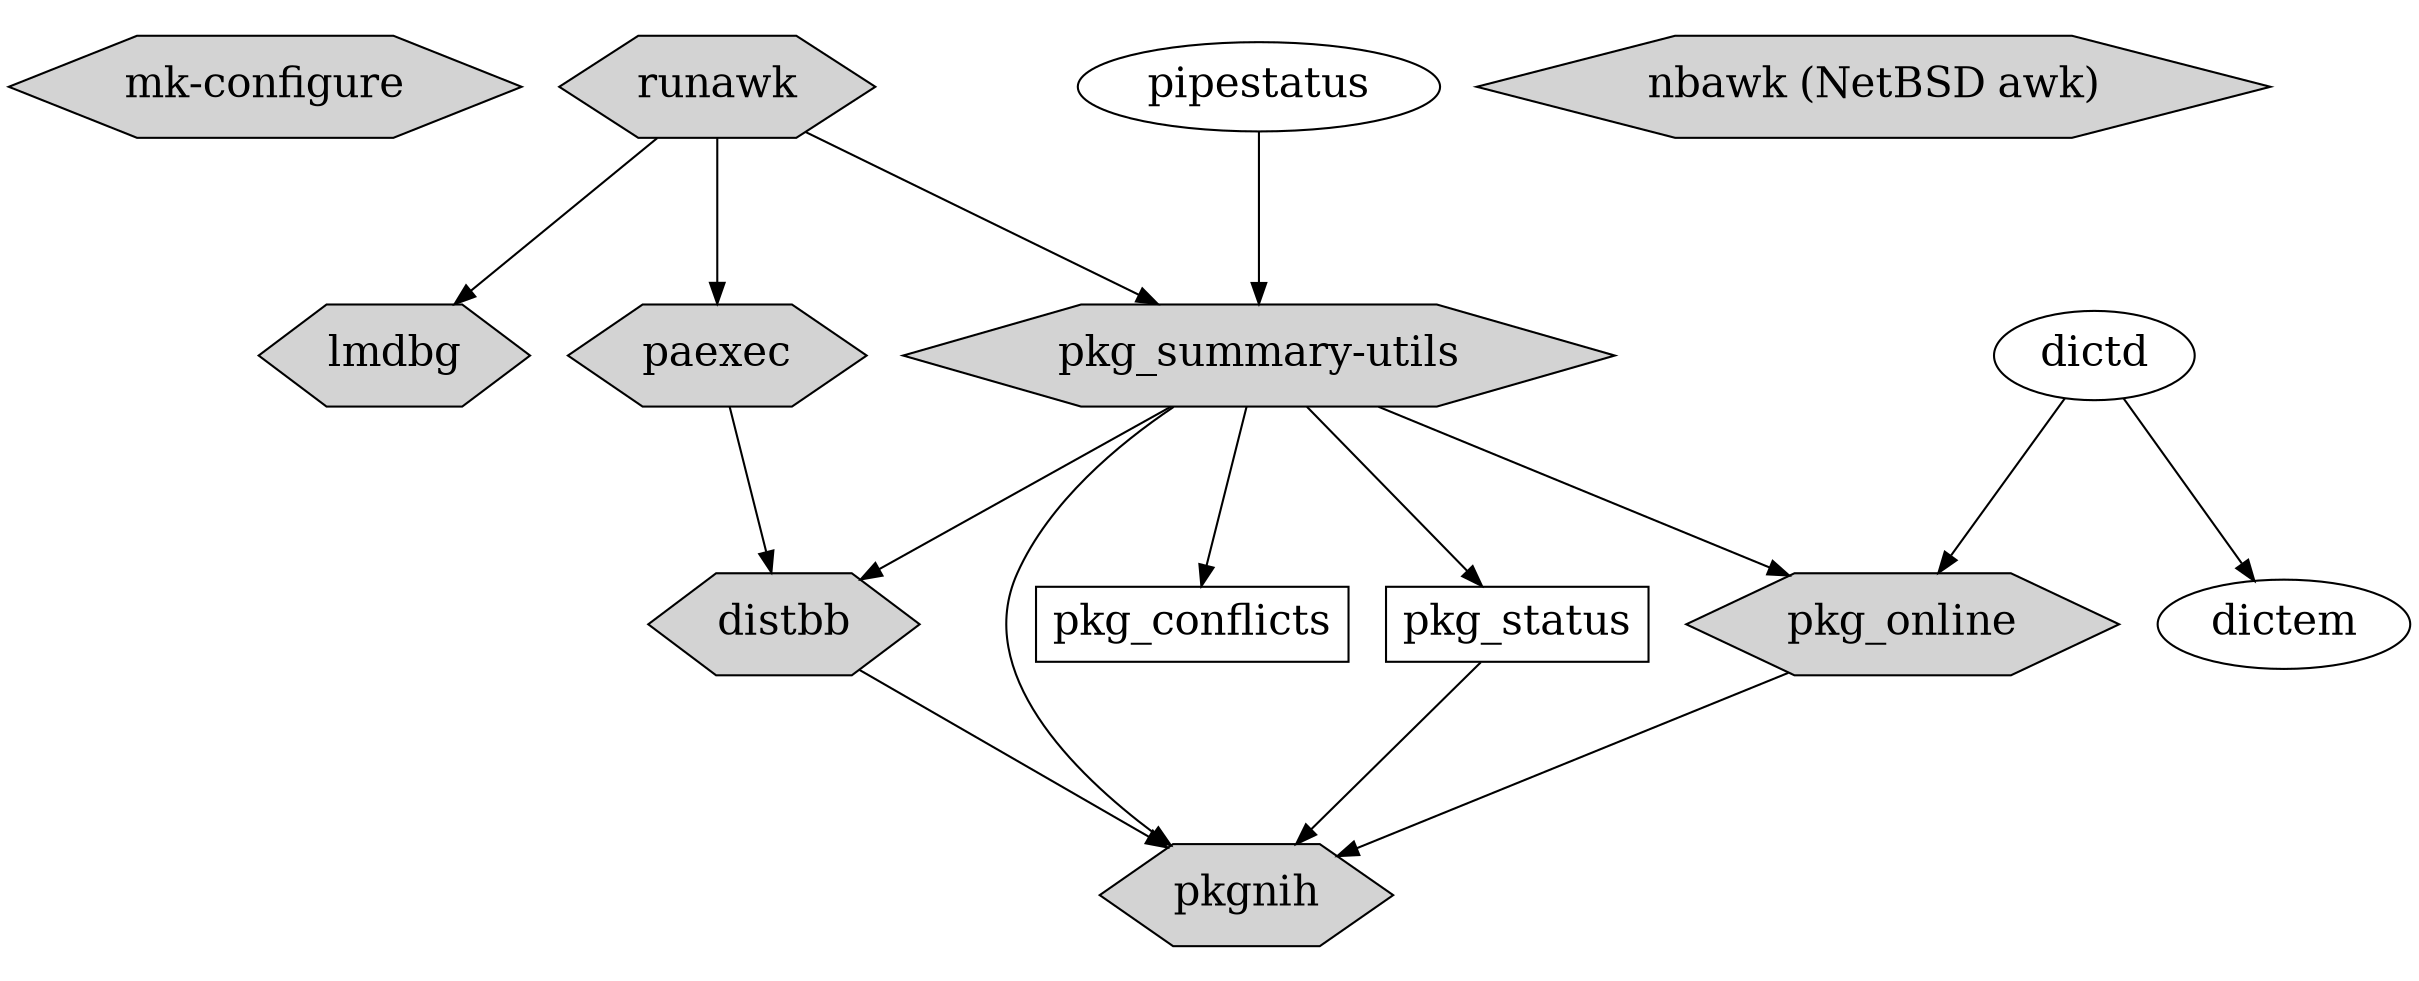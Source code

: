 digraph FSA {
 graph [ ratio=compress layout=dot rankdir=UB ratio=0.4 ];

 node [ shape = hexagon style=filled fontsize=20 ];

   "mk-configure";
   "lmdbg";
   "paexec";
   "distbb";
   "pkg_online";
   "runawk";
   "pkg_summary-utils";
   "pkgnih";
   "nbawk (NetBSD awk)";

 node [ shape = oval style=solid ];

   "dictd";
   "dictem";

 node [ shape = box ];

   "runawk"            -> "pkg_summary-utils";
   "runawk"            -> "lmdbg";
   "runawk"            -> "paexec";
   "pkg_summary-utils" -> "distbb";
   "paexec"            -> "distbb";
   "dictd"             -> "dictem";
   "pkg_summary-utils" -> "pkg_online";
   "pkg_summary-utils" -> "pkg_conflicts";
   "pkg_summary-utils" -> "pkg_status";
   "pkg_summary-utils" -> "pkgnih";
   "pkg_status"        -> "pkgnih";
   "distbb"            -> "pkgnih";
   "pkg_online"        -> "pkgnih";

 node [ shape = oval style=solid ];

   "dictd" -> "pkg_online";
   "pipestatus" -> "pkg_summary-utils";

}

digraph FSA {
 graph [ ratio=compress layout=dot rankdir=UB ratio=0.4 ];

 node [ shape = hexagon style=filled fontsize=20 ];
   "lua-alt-getopt";

 node [ shape = oval style=solid ];
   "judyhash";
}
